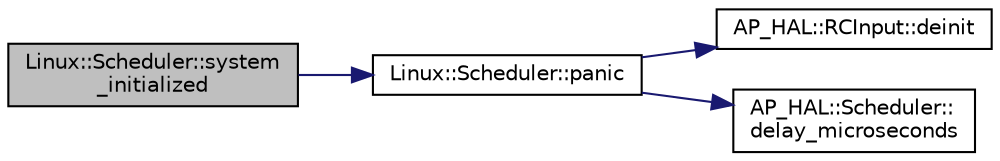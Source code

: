 digraph "Linux::Scheduler::system_initialized"
{
 // INTERACTIVE_SVG=YES
  edge [fontname="Helvetica",fontsize="10",labelfontname="Helvetica",labelfontsize="10"];
  node [fontname="Helvetica",fontsize="10",shape=record];
  rankdir="LR";
  Node1 [label="Linux::Scheduler::system\l_initialized",height=0.2,width=0.4,color="black", fillcolor="grey75", style="filled", fontcolor="black"];
  Node1 -> Node2 [color="midnightblue",fontsize="10",style="solid",fontname="Helvetica"];
  Node2 [label="Linux::Scheduler::panic",height=0.2,width=0.4,color="black", fillcolor="white", style="filled",URL="$classLinux_1_1Scheduler.html#a79a1f3764e40d2a68c67aeb686db8bf6"];
  Node2 -> Node3 [color="midnightblue",fontsize="10",style="solid",fontname="Helvetica"];
  Node3 [label="AP_HAL::RCInput::deinit",height=0.2,width=0.4,color="black", fillcolor="white", style="filled",URL="$classAP__HAL_1_1RCInput.html#ad58562199b6a054b98ef4bb35c47a734"];
  Node2 -> Node4 [color="midnightblue",fontsize="10",style="solid",fontname="Helvetica"];
  Node4 [label="AP_HAL::Scheduler::\ldelay_microseconds",height=0.2,width=0.4,color="black", fillcolor="white", style="filled",URL="$classAP__HAL_1_1Scheduler.html#a78c4f1b1f192ac1c99544b6cc8f099b0"];
}
